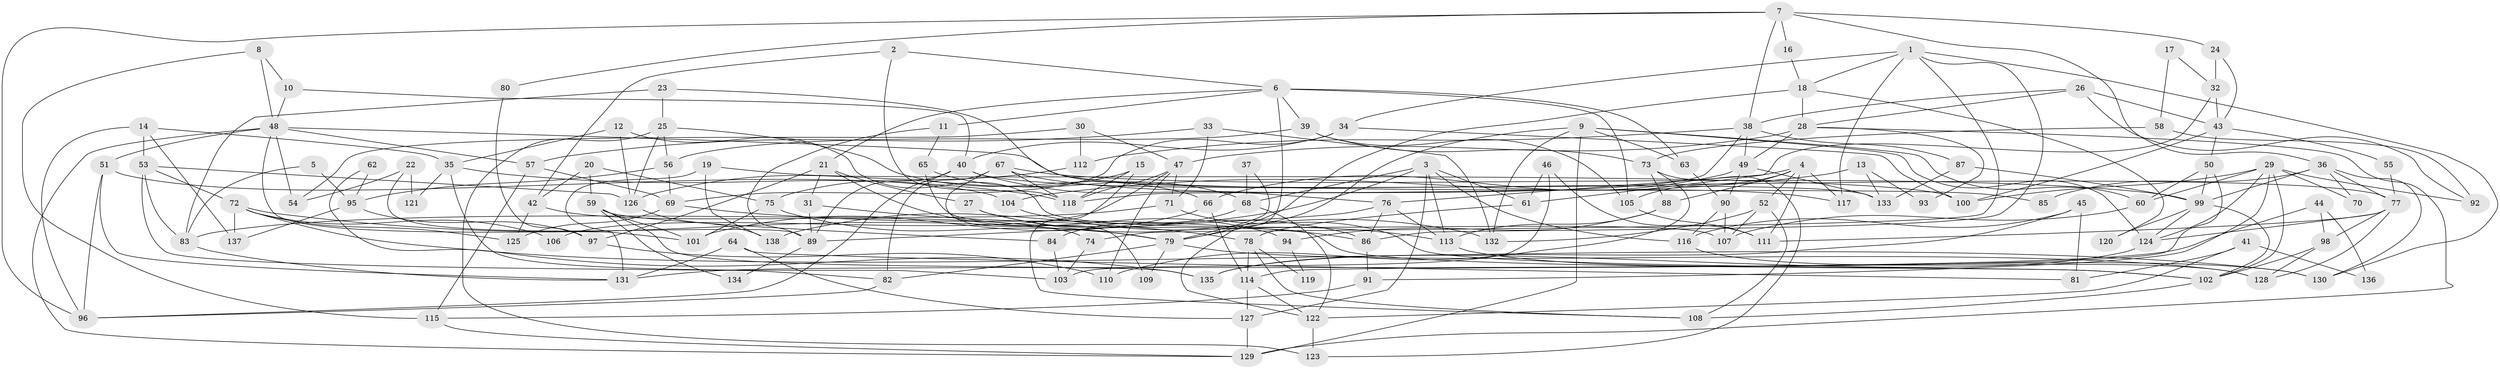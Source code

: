 // Generated by graph-tools (version 1.1) at 2025/26/03/09/25 03:26:13]
// undirected, 138 vertices, 276 edges
graph export_dot {
graph [start="1"]
  node [color=gray90,style=filled];
  1;
  2;
  3;
  4;
  5;
  6;
  7;
  8;
  9;
  10;
  11;
  12;
  13;
  14;
  15;
  16;
  17;
  18;
  19;
  20;
  21;
  22;
  23;
  24;
  25;
  26;
  27;
  28;
  29;
  30;
  31;
  32;
  33;
  34;
  35;
  36;
  37;
  38;
  39;
  40;
  41;
  42;
  43;
  44;
  45;
  46;
  47;
  48;
  49;
  50;
  51;
  52;
  53;
  54;
  55;
  56;
  57;
  58;
  59;
  60;
  61;
  62;
  63;
  64;
  65;
  66;
  67;
  68;
  69;
  70;
  71;
  72;
  73;
  74;
  75;
  76;
  77;
  78;
  79;
  80;
  81;
  82;
  83;
  84;
  85;
  86;
  87;
  88;
  89;
  90;
  91;
  92;
  93;
  94;
  95;
  96;
  97;
  98;
  99;
  100;
  101;
  102;
  103;
  104;
  105;
  106;
  107;
  108;
  109;
  110;
  111;
  112;
  113;
  114;
  115;
  116;
  117;
  118;
  119;
  120;
  121;
  122;
  123;
  124;
  125;
  126;
  127;
  128;
  129;
  130;
  131;
  132;
  133;
  134;
  135;
  136;
  137;
  138;
  1 -- 130;
  1 -- 117;
  1 -- 18;
  1 -- 34;
  1 -- 74;
  1 -- 86;
  2 -- 6;
  2 -- 118;
  2 -- 42;
  3 -- 61;
  3 -- 113;
  3 -- 68;
  3 -- 116;
  3 -- 127;
  3 -- 138;
  4 -- 105;
  4 -- 76;
  4 -- 52;
  4 -- 88;
  4 -- 111;
  4 -- 117;
  5 -- 83;
  5 -- 95;
  6 -- 39;
  6 -- 63;
  6 -- 11;
  6 -- 21;
  6 -- 105;
  6 -- 122;
  7 -- 96;
  7 -- 36;
  7 -- 16;
  7 -- 24;
  7 -- 38;
  7 -- 80;
  8 -- 10;
  8 -- 48;
  8 -- 115;
  9 -- 60;
  9 -- 129;
  9 -- 63;
  9 -- 79;
  9 -- 124;
  9 -- 132;
  10 -- 48;
  10 -- 40;
  11 -- 89;
  11 -- 65;
  12 -- 126;
  12 -- 107;
  12 -- 35;
  13 -- 133;
  13 -- 104;
  13 -- 93;
  14 -- 53;
  14 -- 35;
  14 -- 96;
  14 -- 137;
  15 -- 75;
  15 -- 118;
  15 -- 108;
  16 -- 18;
  17 -- 58;
  17 -- 32;
  18 -- 79;
  18 -- 28;
  18 -- 120;
  19 -- 131;
  19 -- 100;
  19 -- 138;
  20 -- 42;
  20 -- 75;
  20 -- 59;
  21 -- 97;
  21 -- 27;
  21 -- 31;
  21 -- 94;
  22 -- 54;
  22 -- 89;
  22 -- 121;
  23 -- 25;
  23 -- 83;
  23 -- 133;
  24 -- 43;
  24 -- 32;
  25 -- 66;
  25 -- 126;
  25 -- 56;
  25 -- 123;
  26 -- 43;
  26 -- 38;
  26 -- 28;
  26 -- 92;
  27 -- 132;
  27 -- 86;
  28 -- 47;
  28 -- 49;
  28 -- 93;
  28 -- 129;
  29 -- 100;
  29 -- 60;
  29 -- 70;
  29 -- 91;
  29 -- 92;
  29 -- 102;
  29 -- 124;
  30 -- 112;
  30 -- 47;
  30 -- 54;
  31 -- 89;
  31 -- 78;
  32 -- 61;
  32 -- 43;
  33 -- 132;
  33 -- 57;
  33 -- 71;
  34 -- 69;
  34 -- 40;
  34 -- 100;
  35 -- 118;
  35 -- 103;
  35 -- 121;
  36 -- 77;
  36 -- 99;
  36 -- 70;
  36 -- 85;
  36 -- 130;
  37 -- 68;
  37 -- 79;
  38 -- 49;
  38 -- 87;
  38 -- 112;
  38 -- 118;
  39 -- 105;
  39 -- 56;
  39 -- 73;
  40 -- 96;
  40 -- 76;
  40 -- 77;
  40 -- 89;
  41 -- 81;
  41 -- 122;
  41 -- 136;
  42 -- 125;
  42 -- 74;
  43 -- 50;
  43 -- 55;
  43 -- 100;
  44 -- 131;
  44 -- 98;
  44 -- 136;
  45 -- 116;
  45 -- 135;
  45 -- 81;
  46 -- 103;
  46 -- 111;
  46 -- 61;
  47 -- 71;
  47 -- 106;
  47 -- 110;
  47 -- 118;
  48 -- 129;
  48 -- 101;
  48 -- 51;
  48 -- 54;
  48 -- 57;
  48 -- 85;
  49 -- 133;
  49 -- 66;
  49 -- 90;
  50 -- 114;
  50 -- 99;
  50 -- 60;
  51 -- 96;
  51 -- 104;
  51 -- 131;
  52 -- 108;
  52 -- 107;
  52 -- 132;
  53 -- 72;
  53 -- 82;
  53 -- 83;
  53 -- 126;
  55 -- 77;
  56 -- 69;
  56 -- 95;
  57 -- 115;
  57 -- 69;
  58 -- 92;
  58 -- 73;
  59 -- 84;
  59 -- 101;
  59 -- 134;
  59 -- 135;
  60 -- 107;
  61 -- 78;
  62 -- 95;
  62 -- 135;
  63 -- 90;
  64 -- 127;
  64 -- 131;
  64 -- 81;
  65 -- 102;
  65 -- 68;
  66 -- 114;
  66 -- 101;
  67 -- 99;
  67 -- 118;
  67 -- 82;
  67 -- 109;
  67 -- 117;
  68 -- 84;
  68 -- 122;
  69 -- 86;
  69 -- 125;
  71 -- 102;
  71 -- 83;
  72 -- 130;
  72 -- 79;
  72 -- 106;
  72 -- 125;
  72 -- 137;
  73 -- 123;
  73 -- 88;
  73 -- 110;
  74 -- 103;
  75 -- 79;
  75 -- 101;
  76 -- 86;
  76 -- 89;
  76 -- 113;
  77 -- 124;
  77 -- 98;
  77 -- 111;
  77 -- 128;
  78 -- 114;
  78 -- 108;
  78 -- 119;
  79 -- 128;
  79 -- 82;
  79 -- 109;
  80 -- 97;
  82 -- 96;
  83 -- 131;
  84 -- 103;
  86 -- 91;
  87 -- 99;
  87 -- 133;
  88 -- 94;
  88 -- 113;
  89 -- 134;
  90 -- 116;
  90 -- 107;
  91 -- 115;
  94 -- 119;
  95 -- 137;
  95 -- 97;
  97 -- 110;
  98 -- 102;
  98 -- 128;
  99 -- 102;
  99 -- 124;
  99 -- 120;
  102 -- 108;
  104 -- 113;
  105 -- 111;
  112 -- 126;
  113 -- 130;
  114 -- 127;
  114 -- 122;
  115 -- 129;
  116 -- 128;
  122 -- 123;
  124 -- 135;
  126 -- 138;
  127 -- 129;
}
